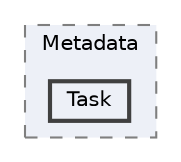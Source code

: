 digraph "Web/Modules/EleWise.ELMA.BPM.Web.Tasks/Metadata/Task"
{
 // LATEX_PDF_SIZE
  bgcolor="transparent";
  edge [fontname=Helvetica,fontsize=10,labelfontname=Helvetica,labelfontsize=10];
  node [fontname=Helvetica,fontsize=10,shape=box,height=0.2,width=0.4];
  compound=true
  subgraph clusterdir_7363074d0dd2ab964874665d72120109 {
    graph [ bgcolor="#edf0f7", pencolor="grey50", label="Metadata", fontname=Helvetica,fontsize=10 style="filled,dashed", URL="dir_7363074d0dd2ab964874665d72120109.html",tooltip=""]
  dir_9c336619cf58ee689ac65f48f0162958 [label="Task", fillcolor="#edf0f7", color="grey25", style="filled,bold", URL="dir_9c336619cf58ee689ac65f48f0162958.html",tooltip=""];
  }
}
